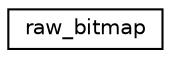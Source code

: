 digraph "Graphical Class Hierarchy"
{
 // LATEX_PDF_SIZE
  edge [fontname="Helvetica",fontsize="10",labelfontname="Helvetica",labelfontsize="10"];
  node [fontname="Helvetica",fontsize="10",shape=record];
  rankdir="LR";
  Node0 [label="raw_bitmap",height=0.2,width=0.4,color="black", fillcolor="white", style="filled",URL="$classraw__bitmap.html",tooltip="Stored image."];
}
